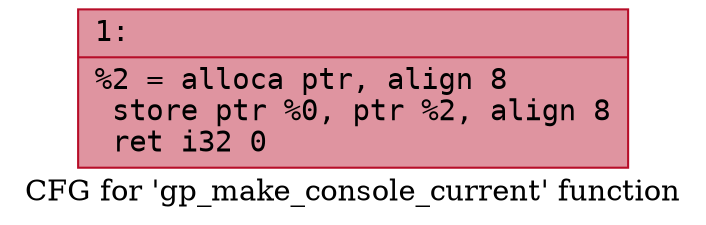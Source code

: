digraph "CFG for 'gp_make_console_current' function" {
	label="CFG for 'gp_make_console_current' function";

	Node0x600000c52030 [shape=record,color="#b70d28ff", style=filled, fillcolor="#b70d2870" fontname="Courier",label="{1:\l|  %2 = alloca ptr, align 8\l  store ptr %0, ptr %2, align 8\l  ret i32 0\l}"];
}
